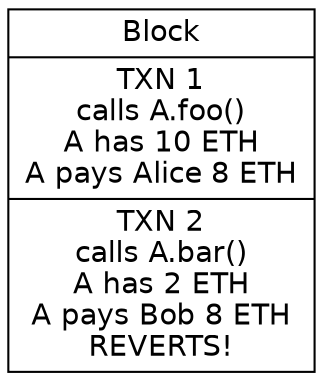graph A {
    rankdir = LR;
    node [shape=record,fontname="Helvetica"];
    txn1 [label="Block | TXN 1\ncalls A.foo()\nA has 10 ETH\nA pays Alice 8 ETH | TXN 2\ncalls A.bar()\nA has 2 ETH\nA pays Bob 8 ETH\nREVERTS!"]
}

graph B {
    rankdir = LR;
    node [shape=record,fontname="Helvetica"];
    txn1 [label="Block | TXN 1\ncalls A.bar()\nA has 10 ETH\nA pays Bob 8 ETH | TXN 2\ncalls A.foo()\nA has 2 ETH\nA pays Alice 8 ETH\nREVERTS!"]
}

graph C {
    rankdir = LR;
    node [shape=record,fontname="Helvetica"];
    txn1 [label="Block | TXN 1\ncontract A spends ETH | TXN 2\nget balance of A"]
}

graph D {
    rankdir = LR;
    node [shape=record,fontname="Helvetica"];
    txn1 [label="Block | TXN 1\nget balance of A | TXN 2\ncontract A spends ETH"]
}

graph E {
    rankdir = LR;
    node [shape=record,fontname="Helvetica"];
    txn1 [label="Block | TXN 1\ncontract call:\ny = x[1] | TXN 2\ncontract call:\nx[2] = 10 | TXN 3\ncontract call:\nx[3] += 5 | TXN 4\ncontract call:\nz = x[1] | TXN 5\ncontract call:\nx[1] = 4"]
}

